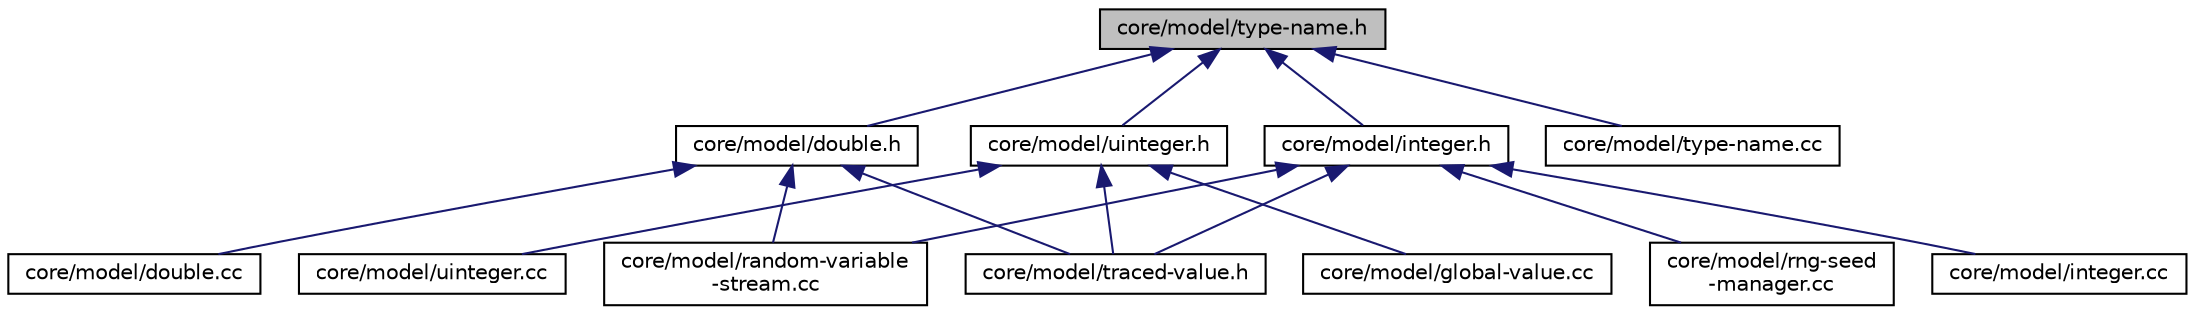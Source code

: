digraph "core/model/type-name.h"
{
  edge [fontname="Helvetica",fontsize="10",labelfontname="Helvetica",labelfontsize="10"];
  node [fontname="Helvetica",fontsize="10",shape=record];
  Node1 [label="core/model/type-name.h",height=0.2,width=0.4,color="black", fillcolor="grey75", style="filled", fontcolor="black"];
  Node1 -> Node2 [dir="back",color="midnightblue",fontsize="10",style="solid"];
  Node2 [label="core/model/double.h",height=0.2,width=0.4,color="black", fillcolor="white", style="filled",URL="$d9/d6e/double_8h.html"];
  Node2 -> Node3 [dir="back",color="midnightblue",fontsize="10",style="solid"];
  Node3 [label="core/model/double.cc",height=0.2,width=0.4,color="black", fillcolor="white", style="filled",URL="$db/d6c/double_8cc.html"];
  Node2 -> Node4 [dir="back",color="midnightblue",fontsize="10",style="solid"];
  Node4 [label="core/model/random-variable\l-stream.cc",height=0.2,width=0.4,color="black", fillcolor="white", style="filled",URL="$d9/d60/random-variable-stream_8cc.html"];
  Node2 -> Node5 [dir="back",color="midnightblue",fontsize="10",style="solid"];
  Node5 [label="core/model/traced-value.h",height=0.2,width=0.4,color="black", fillcolor="white", style="filled",URL="$d3/d60/traced-value_8h.html"];
  Node1 -> Node6 [dir="back",color="midnightblue",fontsize="10",style="solid"];
  Node6 [label="core/model/uinteger.h",height=0.2,width=0.4,color="black", fillcolor="white", style="filled",URL="$d8/d56/uinteger_8h.html"];
  Node6 -> Node7 [dir="back",color="midnightblue",fontsize="10",style="solid"];
  Node7 [label="core/model/global-value.cc",height=0.2,width=0.4,color="black", fillcolor="white", style="filled",URL="$da/dfa/global-value_8cc.html"];
  Node6 -> Node5 [dir="back",color="midnightblue",fontsize="10",style="solid"];
  Node6 -> Node8 [dir="back",color="midnightblue",fontsize="10",style="solid"];
  Node8 [label="core/model/uinteger.cc",height=0.2,width=0.4,color="black", fillcolor="white", style="filled",URL="$d9/d28/uinteger_8cc.html"];
  Node1 -> Node9 [dir="back",color="midnightblue",fontsize="10",style="solid"];
  Node9 [label="core/model/integer.h",height=0.2,width=0.4,color="black", fillcolor="white", style="filled",URL="$d6/d3d/integer_8h.html"];
  Node9 -> Node10 [dir="back",color="midnightblue",fontsize="10",style="solid"];
  Node10 [label="core/model/integer.cc",height=0.2,width=0.4,color="black", fillcolor="white", style="filled",URL="$d5/d48/integer_8cc.html"];
  Node9 -> Node4 [dir="back",color="midnightblue",fontsize="10",style="solid"];
  Node9 -> Node11 [dir="back",color="midnightblue",fontsize="10",style="solid"];
  Node11 [label="core/model/rng-seed\l-manager.cc",height=0.2,width=0.4,color="black", fillcolor="white", style="filled",URL="$db/d4e/rng-seed-manager_8cc.html"];
  Node9 -> Node5 [dir="back",color="midnightblue",fontsize="10",style="solid"];
  Node1 -> Node12 [dir="back",color="midnightblue",fontsize="10",style="solid"];
  Node12 [label="core/model/type-name.cc",height=0.2,width=0.4,color="black", fillcolor="white", style="filled",URL="$d1/d2a/type-name_8cc.html"];
}
